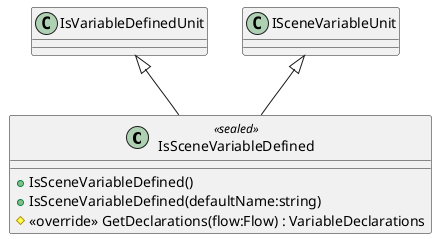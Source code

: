 @startuml
class IsSceneVariableDefined <<sealed>> {
    + IsSceneVariableDefined()
    + IsSceneVariableDefined(defaultName:string)
    # <<override>> GetDeclarations(flow:Flow) : VariableDeclarations
}
IsVariableDefinedUnit <|-- IsSceneVariableDefined
ISceneVariableUnit <|-- IsSceneVariableDefined
@enduml
